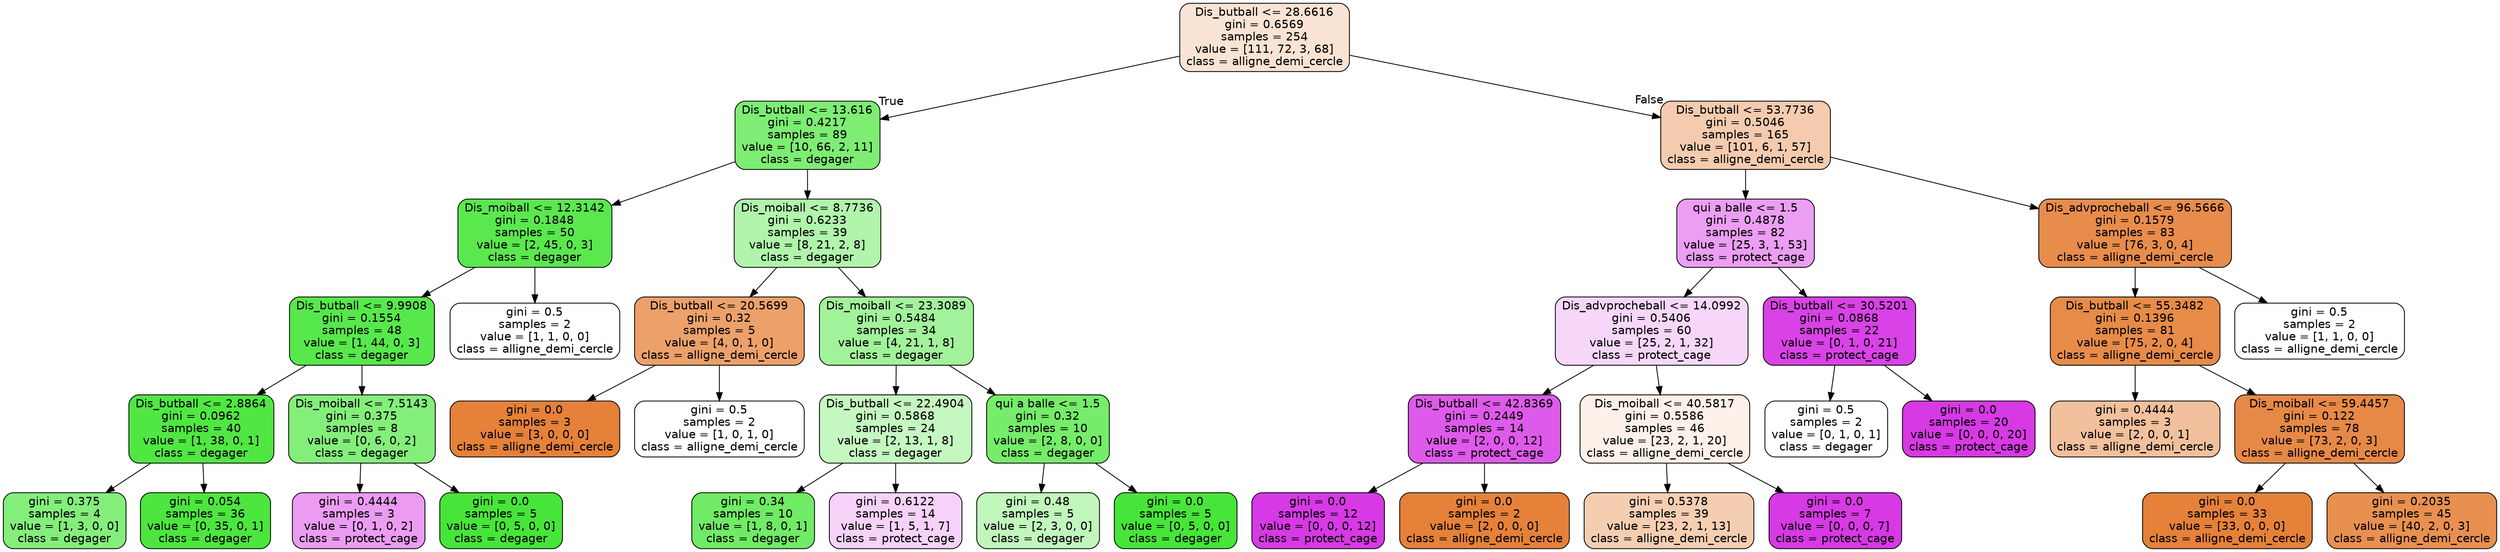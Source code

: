 digraph Tree {
node [shape=box, style="filled, rounded", color="black", fontname=helvetica] ;
edge [fontname=helvetica] ;
0 [label="Dis_butball <= 28.6616\ngini = 0.6569\nsamples = 254\nvalue = [111, 72, 3, 68]\nclass = alligne_demi_cercle", fillcolor="#e5813937"] ;
1 [label="Dis_butball <= 13.616\ngini = 0.4217\nsamples = 89\nvalue = [10, 66, 2, 11]\nclass = degager", fillcolor="#47e539b4"] ;
0 -> 1 [labeldistance=2.5, labelangle=45, headlabel="True"] ;
2 [label="Dis_moiball <= 12.3142\ngini = 0.1848\nsamples = 50\nvalue = [2, 45, 0, 3]\nclass = degager", fillcolor="#47e539e4"] ;
1 -> 2 ;
3 [label="Dis_butball <= 9.9908\ngini = 0.1554\nsamples = 48\nvalue = [1, 44, 0, 3]\nclass = degager", fillcolor="#47e539e8"] ;
2 -> 3 ;
4 [label="Dis_butball <= 2.8864\ngini = 0.0962\nsamples = 40\nvalue = [1, 38, 0, 1]\nclass = degager", fillcolor="#47e539f2"] ;
3 -> 4 ;
5 [label="gini = 0.375\nsamples = 4\nvalue = [1, 3, 0, 0]\nclass = degager", fillcolor="#47e539aa"] ;
4 -> 5 ;
6 [label="gini = 0.054\nsamples = 36\nvalue = [0, 35, 0, 1]\nclass = degager", fillcolor="#47e539f8"] ;
4 -> 6 ;
7 [label="Dis_moiball <= 7.5143\ngini = 0.375\nsamples = 8\nvalue = [0, 6, 0, 2]\nclass = degager", fillcolor="#47e539aa"] ;
3 -> 7 ;
8 [label="gini = 0.4444\nsamples = 3\nvalue = [0, 1, 0, 2]\nclass = protect_cage", fillcolor="#d739e57f"] ;
7 -> 8 ;
9 [label="gini = 0.0\nsamples = 5\nvalue = [0, 5, 0, 0]\nclass = degager", fillcolor="#47e539ff"] ;
7 -> 9 ;
10 [label="gini = 0.5\nsamples = 2\nvalue = [1, 1, 0, 0]\nclass = alligne_demi_cercle", fillcolor="#e5813900"] ;
2 -> 10 ;
11 [label="Dis_moiball <= 8.7736\ngini = 0.6233\nsamples = 39\nvalue = [8, 21, 2, 8]\nclass = degager", fillcolor="#47e5396b"] ;
1 -> 11 ;
12 [label="Dis_butball <= 20.5699\ngini = 0.32\nsamples = 5\nvalue = [4, 0, 1, 0]\nclass = alligne_demi_cercle", fillcolor="#e58139bf"] ;
11 -> 12 ;
13 [label="gini = 0.0\nsamples = 3\nvalue = [3, 0, 0, 0]\nclass = alligne_demi_cercle", fillcolor="#e58139ff"] ;
12 -> 13 ;
14 [label="gini = 0.5\nsamples = 2\nvalue = [1, 0, 1, 0]\nclass = alligne_demi_cercle", fillcolor="#e5813900"] ;
12 -> 14 ;
15 [label="Dis_moiball <= 23.3089\ngini = 0.5484\nsamples = 34\nvalue = [4, 21, 1, 8]\nclass = degager", fillcolor="#47e53980"] ;
11 -> 15 ;
16 [label="Dis_butball <= 22.4904\ngini = 0.5868\nsamples = 24\nvalue = [2, 13, 1, 8]\nclass = degager", fillcolor="#47e53950"] ;
15 -> 16 ;
17 [label="gini = 0.34\nsamples = 10\nvalue = [1, 8, 0, 1]\nclass = degager", fillcolor="#47e539c6"] ;
16 -> 17 ;
18 [label="gini = 0.6122\nsamples = 14\nvalue = [1, 5, 1, 7]\nclass = protect_cage", fillcolor="#d739e539"] ;
16 -> 18 ;
19 [label="qui a balle <= 1.5\ngini = 0.32\nsamples = 10\nvalue = [2, 8, 0, 0]\nclass = degager", fillcolor="#47e539bf"] ;
15 -> 19 ;
20 [label="gini = 0.48\nsamples = 5\nvalue = [2, 3, 0, 0]\nclass = degager", fillcolor="#47e53955"] ;
19 -> 20 ;
21 [label="gini = 0.0\nsamples = 5\nvalue = [0, 5, 0, 0]\nclass = degager", fillcolor="#47e539ff"] ;
19 -> 21 ;
22 [label="Dis_butball <= 53.7736\ngini = 0.5046\nsamples = 165\nvalue = [101, 6, 1, 57]\nclass = alligne_demi_cercle", fillcolor="#e5813968"] ;
0 -> 22 [labeldistance=2.5, labelangle=-45, headlabel="False"] ;
23 [label="qui a balle <= 1.5\ngini = 0.4878\nsamples = 82\nvalue = [25, 3, 1, 53]\nclass = protect_cage", fillcolor="#d739e57d"] ;
22 -> 23 ;
24 [label="Dis_advprocheball <= 14.0992\ngini = 0.5406\nsamples = 60\nvalue = [25, 2, 1, 32]\nclass = protect_cage", fillcolor="#d739e533"] ;
23 -> 24 ;
25 [label="Dis_butball <= 42.8369\ngini = 0.2449\nsamples = 14\nvalue = [2, 0, 0, 12]\nclass = protect_cage", fillcolor="#d739e5d4"] ;
24 -> 25 ;
26 [label="gini = 0.0\nsamples = 12\nvalue = [0, 0, 0, 12]\nclass = protect_cage", fillcolor="#d739e5ff"] ;
25 -> 26 ;
27 [label="gini = 0.0\nsamples = 2\nvalue = [2, 0, 0, 0]\nclass = alligne_demi_cercle", fillcolor="#e58139ff"] ;
25 -> 27 ;
28 [label="Dis_moiball <= 40.5817\ngini = 0.5586\nsamples = 46\nvalue = [23, 2, 1, 20]\nclass = alligne_demi_cercle", fillcolor="#e581391d"] ;
24 -> 28 ;
29 [label="gini = 0.5378\nsamples = 39\nvalue = [23, 2, 1, 13]\nclass = alligne_demi_cercle", fillcolor="#e5813962"] ;
28 -> 29 ;
30 [label="gini = 0.0\nsamples = 7\nvalue = [0, 0, 0, 7]\nclass = protect_cage", fillcolor="#d739e5ff"] ;
28 -> 30 ;
31 [label="Dis_butball <= 30.5201\ngini = 0.0868\nsamples = 22\nvalue = [0, 1, 0, 21]\nclass = protect_cage", fillcolor="#d739e5f3"] ;
23 -> 31 ;
32 [label="gini = 0.5\nsamples = 2\nvalue = [0, 1, 0, 1]\nclass = degager", fillcolor="#47e53900"] ;
31 -> 32 ;
33 [label="gini = 0.0\nsamples = 20\nvalue = [0, 0, 0, 20]\nclass = protect_cage", fillcolor="#d739e5ff"] ;
31 -> 33 ;
34 [label="Dis_advprocheball <= 96.5666\ngini = 0.1579\nsamples = 83\nvalue = [76, 3, 0, 4]\nclass = alligne_demi_cercle", fillcolor="#e58139e8"] ;
22 -> 34 ;
35 [label="Dis_butball <= 55.3482\ngini = 0.1396\nsamples = 81\nvalue = [75, 2, 0, 4]\nclass = alligne_demi_cercle", fillcolor="#e58139eb"] ;
34 -> 35 ;
36 [label="gini = 0.4444\nsamples = 3\nvalue = [2, 0, 0, 1]\nclass = alligne_demi_cercle", fillcolor="#e581397f"] ;
35 -> 36 ;
37 [label="Dis_moiball <= 59.4457\ngini = 0.122\nsamples = 78\nvalue = [73, 2, 0, 3]\nclass = alligne_demi_cercle", fillcolor="#e58139ee"] ;
35 -> 37 ;
38 [label="gini = 0.0\nsamples = 33\nvalue = [33, 0, 0, 0]\nclass = alligne_demi_cercle", fillcolor="#e58139ff"] ;
37 -> 38 ;
39 [label="gini = 0.2035\nsamples = 45\nvalue = [40, 2, 0, 3]\nclass = alligne_demi_cercle", fillcolor="#e58139e1"] ;
37 -> 39 ;
40 [label="gini = 0.5\nsamples = 2\nvalue = [1, 1, 0, 0]\nclass = alligne_demi_cercle", fillcolor="#e5813900"] ;
34 -> 40 ;
}